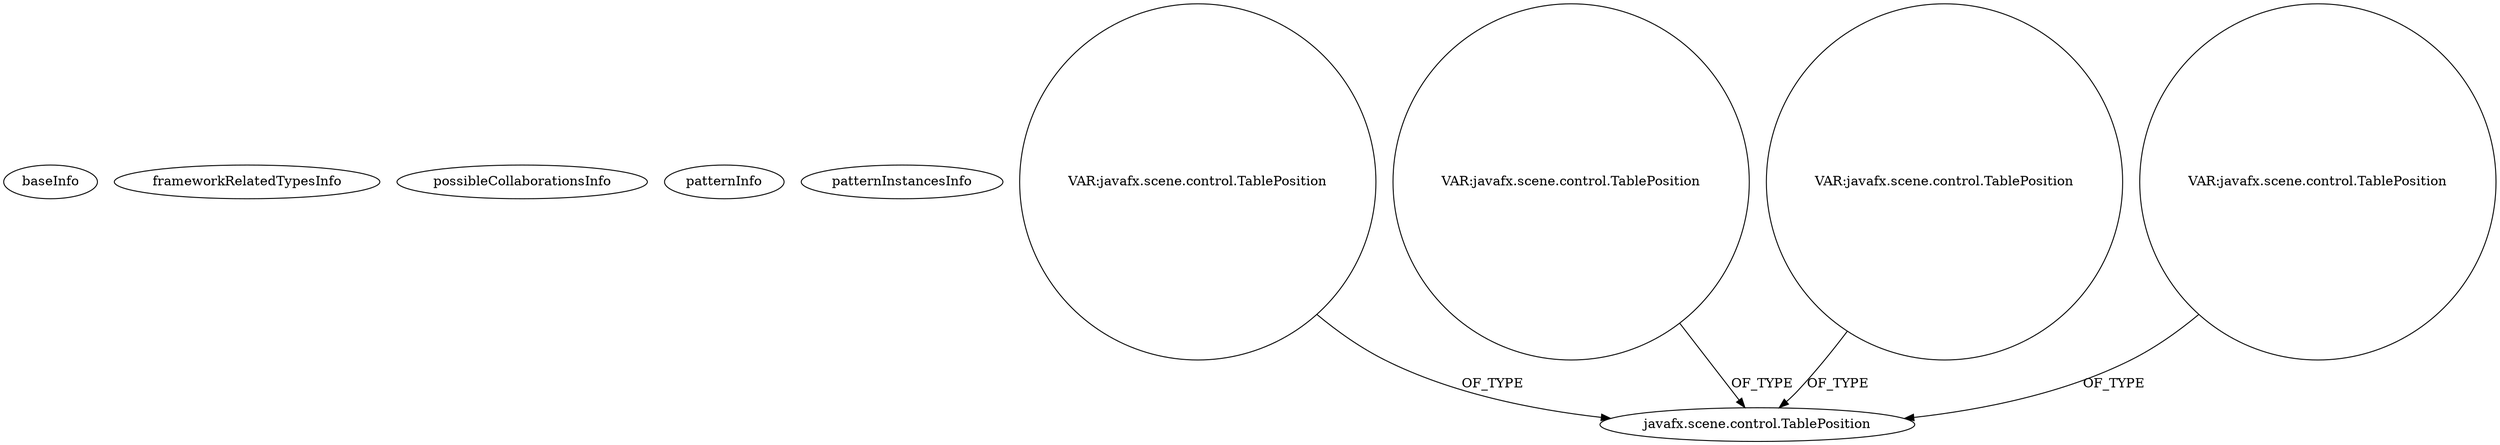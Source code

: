 digraph {
baseInfo[graphId=2002,category="pattern",isAnonymous=false,possibleRelation=false]
frameworkRelatedTypesInfo[]
possibleCollaborationsInfo[]
patternInfo[frequency=2.0,patternRootClient=null]
patternInstancesInfo[0="svadlamudi-GaussJordanElimination~/svadlamudi-GaussJordanElimination/GaussJordanElimination-master/src/gauss/jordan/elimination/EditingTableCell.java~EditingTableCell~4374",1="gleba-cppoints~/gleba-cppoints/cppoints-master/src/cpapp/view/EditTableController.java~EditTableController~2746"]
110[label="javafx.scene.control.TablePosition",vertexType="FRAMEWORK_CLASS_TYPE",isFrameworkType=false]
164[label="VAR:javafx.scene.control.TablePosition",vertexType="VARIABLE_EXPRESION",isFrameworkType=false,shape=circle]
176[label="VAR:javafx.scene.control.TablePosition",vertexType="VARIABLE_EXPRESION",isFrameworkType=false,shape=circle]
108[label="VAR:javafx.scene.control.TablePosition",vertexType="VARIABLE_EXPRESION",isFrameworkType=false,shape=circle]
213[label="VAR:javafx.scene.control.TablePosition",vertexType="VARIABLE_EXPRESION",isFrameworkType=false,shape=circle]
213->110[label="OF_TYPE"]
164->110[label="OF_TYPE"]
108->110[label="OF_TYPE"]
176->110[label="OF_TYPE"]
}

